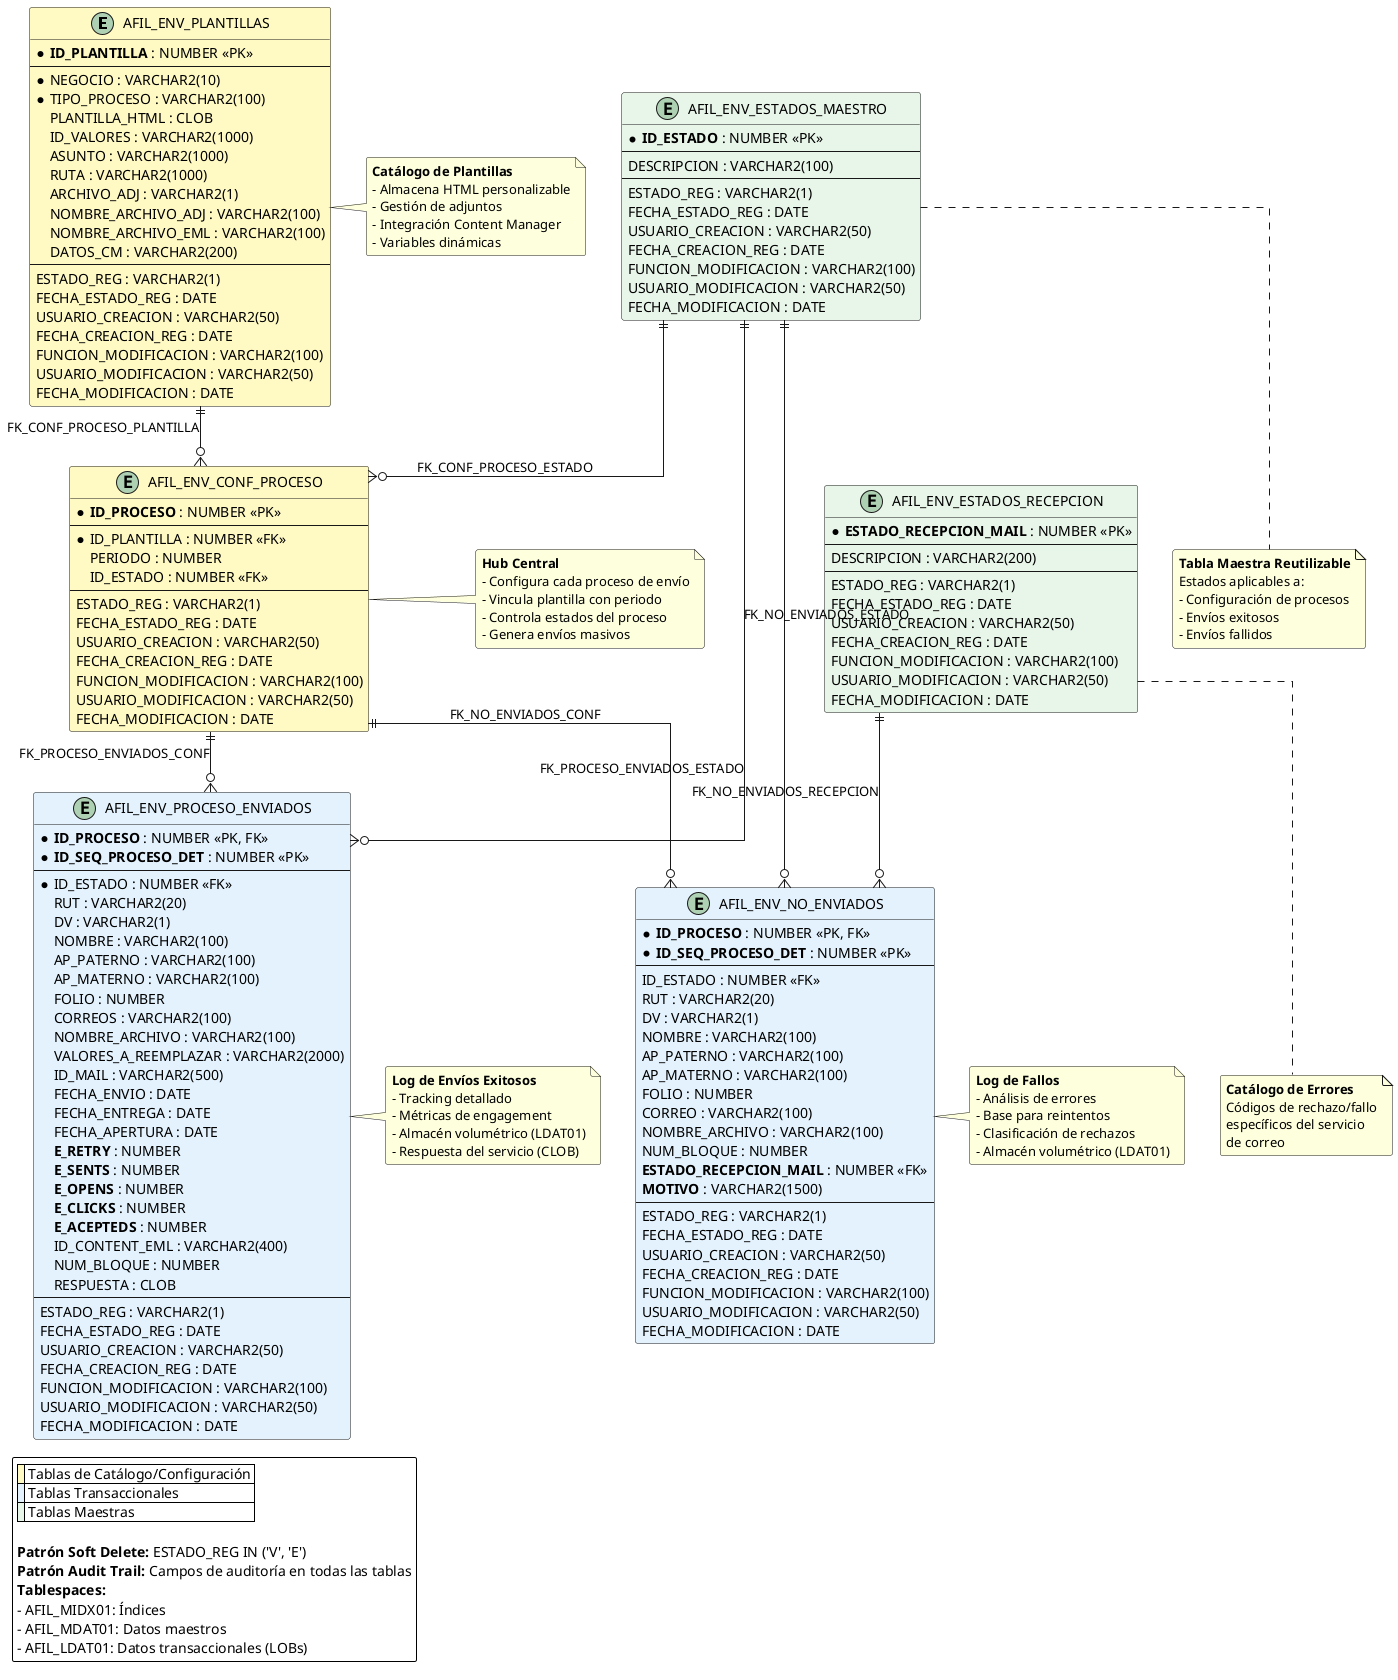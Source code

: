 @startuml Diagrama ER - Sistema de Envío de Correos AFIL

!define MASTER_TABLE #E8F5E9
!define TRANSACTION_TABLE #E3F2FD
!define CATALOG_TABLE #FFF9C4

skinparam linetype ortho
skinparam backgroundColor #FFFFFF
skinparam roundcorner 5

' ===== TABLAS CATÁLOGO =====
entity "AFIL_ENV_PLANTILLAS" as PLANTILLAS CATALOG_TABLE {
  * **ID_PLANTILLA** : NUMBER <<PK>>
  --
  * NEGOCIO : VARCHAR2(10)
  * TIPO_PROCESO : VARCHAR2(100)
  PLANTILLA_HTML : CLOB
  ID_VALORES : VARCHAR2(1000)
  ASUNTO : VARCHAR2(1000)
  RUTA : VARCHAR2(1000)
  ARCHIVO_ADJ : VARCHAR2(1)
  NOMBRE_ARCHIVO_ADJ : VARCHAR2(100)
  NOMBRE_ARCHIVO_EML : VARCHAR2(100)
  DATOS_CM : VARCHAR2(200)
  --
  ESTADO_REG : VARCHAR2(1)
  FECHA_ESTADO_REG : DATE
  USUARIO_CREACION : VARCHAR2(50)
  FECHA_CREACION_REG : DATE
  FUNCION_MODIFICACION : VARCHAR2(100)
  USUARIO_MODIFICACION : VARCHAR2(50)
  FECHA_MODIFICACION : DATE
}

entity "AFIL_ENV_ESTADOS_MAESTRO" as ESTADOS_MAESTRO MASTER_TABLE {
  * **ID_ESTADO** : NUMBER <<PK>>
  --
  DESCRIPCION : VARCHAR2(100)
  --
  ESTADO_REG : VARCHAR2(1)
  FECHA_ESTADO_REG : DATE
  USUARIO_CREACION : VARCHAR2(50)
  FECHA_CREACION_REG : DATE
  FUNCION_MODIFICACION : VARCHAR2(100)
  USUARIO_MODIFICACION : VARCHAR2(50)
  FECHA_MODIFICACION : DATE
}

entity "AFIL_ENV_ESTADOS_RECEPCION" as ESTADOS_RECEPCION MASTER_TABLE {
  * **ESTADO_RECEPCION_MAIL** : NUMBER <<PK>>
  --
  DESCRIPCION : VARCHAR2(200)
  --
  ESTADO_REG : VARCHAR2(1)
  FECHA_ESTADO_REG : DATE
  USUARIO_CREACION : VARCHAR2(50)
  FECHA_CREACION_REG : DATE
  FUNCION_MODIFICACION : VARCHAR2(100)
  USUARIO_MODIFICACION : VARCHAR2(50)
  FECHA_MODIFICACION : DATE
}

' ===== TABLA HUB =====
entity "AFIL_ENV_CONF_PROCESO" as CONF_PROCESO CATALOG_TABLE {
  * **ID_PROCESO** : NUMBER <<PK>>
  --
  * ID_PLANTILLA : NUMBER <<FK>>
  PERIODO : NUMBER
  ID_ESTADO : NUMBER <<FK>>
  --
  ESTADO_REG : VARCHAR2(1)
  FECHA_ESTADO_REG : DATE
  USUARIO_CREACION : VARCHAR2(50)
  FECHA_CREACION_REG : DATE
  FUNCION_MODIFICACION : VARCHAR2(100)
  USUARIO_MODIFICACION : VARCHAR2(50)
  FECHA_MODIFICACION : DATE
}

' ===== TABLAS TRANSACCIONALES =====
entity "AFIL_ENV_PROCESO_ENVIADOS" as PROC_ENVIADOS TRANSACTION_TABLE {
  * **ID_PROCESO** : NUMBER <<PK, FK>>
  * **ID_SEQ_PROCESO_DET** : NUMBER <<PK>>
  --
  * ID_ESTADO : NUMBER <<FK>>
  RUT : VARCHAR2(20)
  DV : VARCHAR2(1)
  NOMBRE : VARCHAR2(100)
  AP_PATERNO : VARCHAR2(100)
  AP_MATERNO : VARCHAR2(100)
  FOLIO : NUMBER
  CORREOS : VARCHAR2(100)
  NOMBRE_ARCHIVO : VARCHAR2(100)
  VALORES_A_REEMPLAZAR : VARCHAR2(2000)
  ID_MAIL : VARCHAR2(500)
  FECHA_ENVIO : DATE
  FECHA_ENTREGA : DATE
  FECHA_APERTURA : DATE
  **E_RETRY** : NUMBER
  **E_SENTS** : NUMBER
  **E_OPENS** : NUMBER
  **E_CLICKS** : NUMBER
  **E_ACEPTEDS** : NUMBER
  ID_CONTENT_EML : VARCHAR2(400)
  NUM_BLOQUE : NUMBER
  RESPUESTA : CLOB
  --
  ESTADO_REG : VARCHAR2(1)
  FECHA_ESTADO_REG : DATE
  USUARIO_CREACION : VARCHAR2(50)
  FECHA_CREACION_REG : DATE
  FUNCION_MODIFICACION : VARCHAR2(100)
  USUARIO_MODIFICACION : VARCHAR2(50)
  FECHA_MODIFICACION : DATE
}

entity "AFIL_ENV_NO_ENVIADOS" as NO_ENVIADOS TRANSACTION_TABLE {
  * **ID_PROCESO** : NUMBER <<PK, FK>>
  * **ID_SEQ_PROCESO_DET** : NUMBER <<PK>>
  --
  ID_ESTADO : NUMBER <<FK>>
  RUT : VARCHAR2(20)
  DV : VARCHAR2(1)
  NOMBRE : VARCHAR2(100)
  AP_PATERNO : VARCHAR2(100)
  AP_MATERNO : VARCHAR2(100)
  FOLIO : NUMBER
  CORREO : VARCHAR2(100)
  NOMBRE_ARCHIVO : VARCHAR2(100)
  NUM_BLOQUE : NUMBER
  **ESTADO_RECEPCION_MAIL** : NUMBER <<FK>>
  **MOTIVO** : VARCHAR2(1500)
  --
  ESTADO_REG : VARCHAR2(1)
  FECHA_ESTADO_REG : DATE
  USUARIO_CREACION : VARCHAR2(50)
  FECHA_CREACION_REG : DATE
  FUNCION_MODIFICACION : VARCHAR2(100)
  USUARIO_MODIFICACION : VARCHAR2(50)
  FECHA_MODIFICACION : DATE
}

' ===== RELACIONES =====

PLANTILLAS ||--o{ CONF_PROCESO : "FK_CONF_PROCESO_PLANTILLA"
ESTADOS_MAESTRO ||--o{ CONF_PROCESO : "FK_CONF_PROCESO_ESTADO"
ESTADOS_MAESTRO ||--o{ PROC_ENVIADOS : "FK_PROCESO_ENVIADOS_ESTADO"
ESTADOS_MAESTRO ||--o{ NO_ENVIADOS : "FK_NO_ENVIADOS_ESTADO"
CONF_PROCESO ||--o{ PROC_ENVIADOS : "FK_PROCESO_ENVIADOS_CONF"
CONF_PROCESO ||--o{ NO_ENVIADOS : "FK_NO_ENVIADOS_CONF"
ESTADOS_RECEPCION ||--o{ NO_ENVIADOS : "FK_NO_ENVIADOS_RECEPCION"

' ===== NOTAS =====
note right of PLANTILLAS
  **Catálogo de Plantillas**
  - Almacena HTML personalizable
  - Gestión de adjuntos
  - Integración Content Manager
  - Variables dinámicas
end note

note right of CONF_PROCESO
  **Hub Central**
  - Configura cada proceso de envío
  - Vincula plantilla con periodo
  - Controla estados del proceso
  - Genera envíos masivos
end note

note right of PROC_ENVIADOS
  **Log de Envíos Exitosos**
  - Tracking detallado
  - Métricas de engagement
  - Almacén volumétrico (LDAT01)
  - Respuesta del servicio (CLOB)
end note

note right of NO_ENVIADOS
  **Log de Fallos**
  - Análisis de errores
  - Base para reintentos
  - Clasificación de rechazos
  - Almacén volumétrico (LDAT01)
end note

note bottom of ESTADOS_MAESTRO
  **Tabla Maestra Reutilizable**
  Estados aplicables a:
  - Configuración de procesos
  - Envíos exitosos
  - Envíos fallidos
end note

note bottom of ESTADOS_RECEPCION
  **Catálogo de Errores**
  Códigos de rechazo/fallo
  específicos del servicio
  de correo
end note

' ===== LEYENDA =====
legend bottom left
  |<CATALOG_TABLE>  | Tablas de Catálogo/Configuración |
  |<TRANSACTION_TABLE>  | Tablas Transaccionales |
  |<MASTER_TABLE>  | Tablas Maestras |
  
  **Patrón Soft Delete:** ESTADO_REG IN ('V', 'E')
  **Patrón Audit Trail:** Campos de auditoría en todas las tablas
  **Tablespaces:**
  - AFIL_MIDX01: Índices
  - AFIL_MDAT01: Datos maestros
  - AFIL_LDAT01: Datos transaccionales (LOBs)
end legend

@enduml